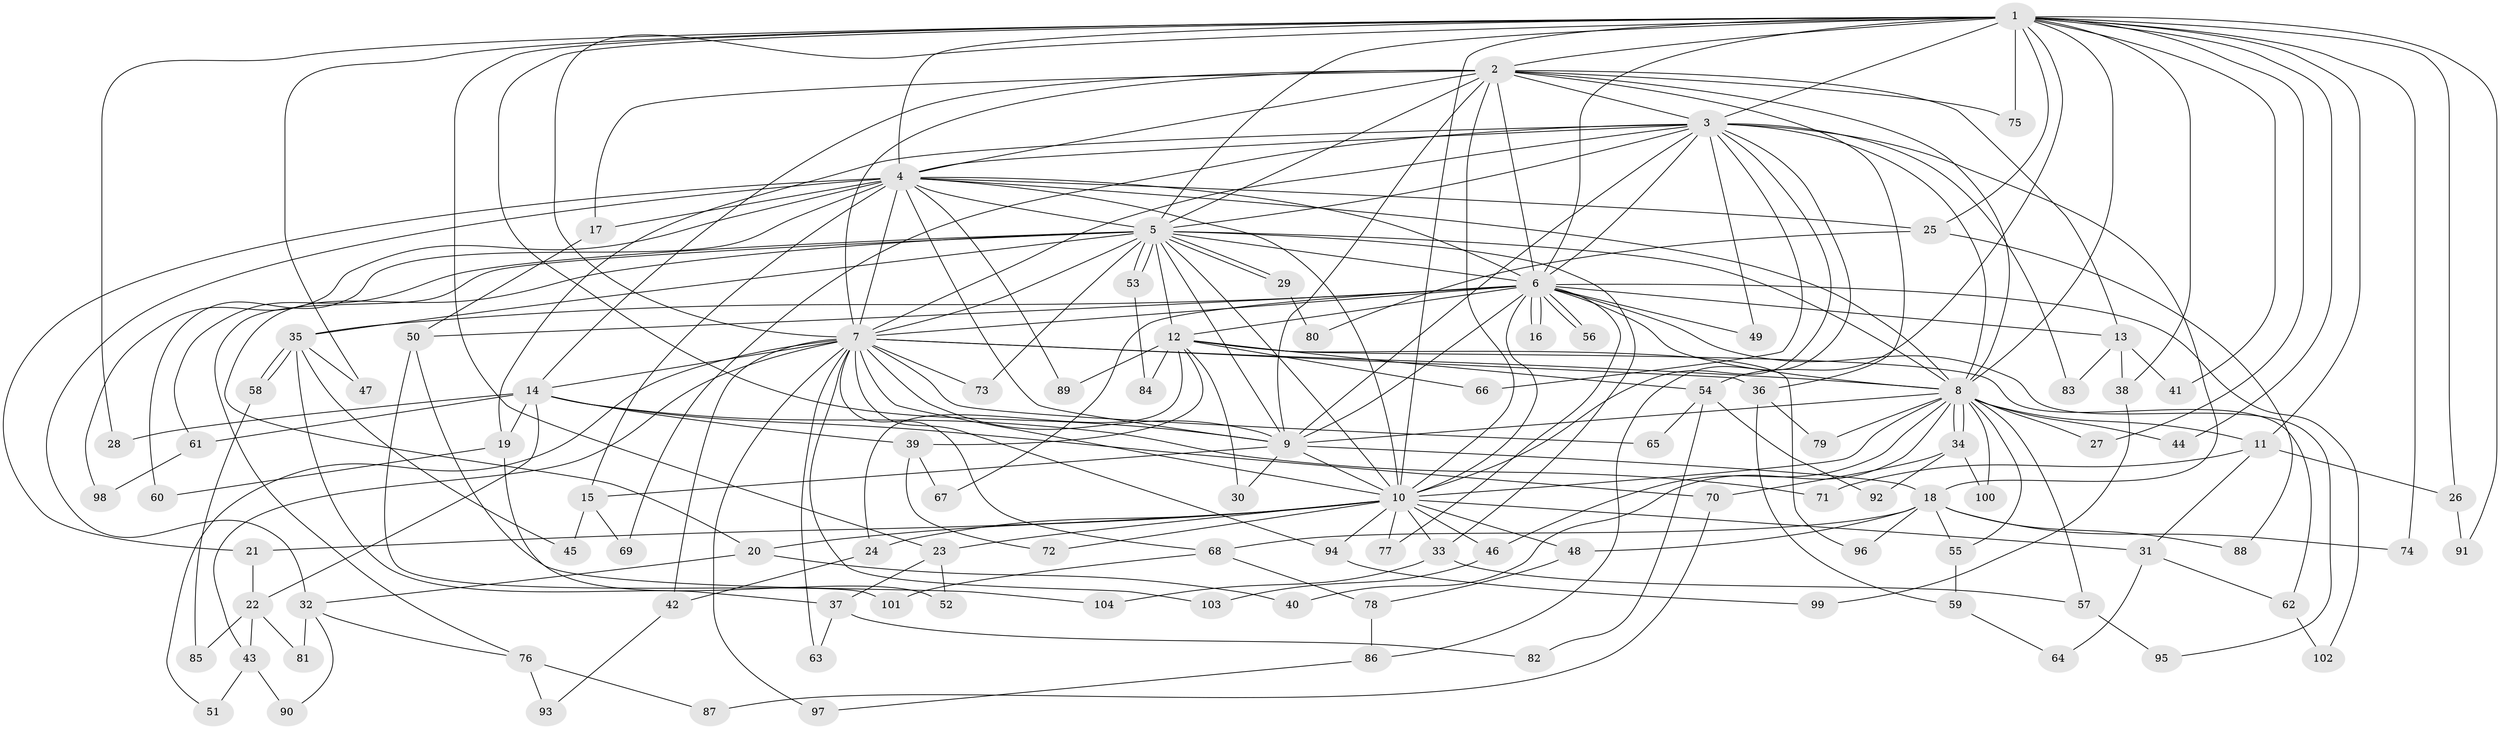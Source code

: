 // Generated by graph-tools (version 1.1) at 2025/49/03/09/25 03:49:28]
// undirected, 104 vertices, 233 edges
graph export_dot {
graph [start="1"]
  node [color=gray90,style=filled];
  1;
  2;
  3;
  4;
  5;
  6;
  7;
  8;
  9;
  10;
  11;
  12;
  13;
  14;
  15;
  16;
  17;
  18;
  19;
  20;
  21;
  22;
  23;
  24;
  25;
  26;
  27;
  28;
  29;
  30;
  31;
  32;
  33;
  34;
  35;
  36;
  37;
  38;
  39;
  40;
  41;
  42;
  43;
  44;
  45;
  46;
  47;
  48;
  49;
  50;
  51;
  52;
  53;
  54;
  55;
  56;
  57;
  58;
  59;
  60;
  61;
  62;
  63;
  64;
  65;
  66;
  67;
  68;
  69;
  70;
  71;
  72;
  73;
  74;
  75;
  76;
  77;
  78;
  79;
  80;
  81;
  82;
  83;
  84;
  85;
  86;
  87;
  88;
  89;
  90;
  91;
  92;
  93;
  94;
  95;
  96;
  97;
  98;
  99;
  100;
  101;
  102;
  103;
  104;
  1 -- 2;
  1 -- 3;
  1 -- 4;
  1 -- 5;
  1 -- 6;
  1 -- 7;
  1 -- 8;
  1 -- 9;
  1 -- 10;
  1 -- 11;
  1 -- 23;
  1 -- 25;
  1 -- 26;
  1 -- 27;
  1 -- 28;
  1 -- 38;
  1 -- 41;
  1 -- 44;
  1 -- 47;
  1 -- 54;
  1 -- 74;
  1 -- 75;
  1 -- 91;
  2 -- 3;
  2 -- 4;
  2 -- 5;
  2 -- 6;
  2 -- 7;
  2 -- 8;
  2 -- 9;
  2 -- 10;
  2 -- 13;
  2 -- 14;
  2 -- 17;
  2 -- 36;
  2 -- 75;
  3 -- 4;
  3 -- 5;
  3 -- 6;
  3 -- 7;
  3 -- 8;
  3 -- 9;
  3 -- 10;
  3 -- 18;
  3 -- 19;
  3 -- 49;
  3 -- 66;
  3 -- 69;
  3 -- 83;
  3 -- 86;
  4 -- 5;
  4 -- 6;
  4 -- 7;
  4 -- 8;
  4 -- 9;
  4 -- 10;
  4 -- 15;
  4 -- 17;
  4 -- 21;
  4 -- 25;
  4 -- 32;
  4 -- 60;
  4 -- 89;
  4 -- 98;
  5 -- 6;
  5 -- 7;
  5 -- 8;
  5 -- 9;
  5 -- 10;
  5 -- 12;
  5 -- 20;
  5 -- 29;
  5 -- 29;
  5 -- 33;
  5 -- 35;
  5 -- 53;
  5 -- 53;
  5 -- 61;
  5 -- 73;
  5 -- 76;
  6 -- 7;
  6 -- 8;
  6 -- 9;
  6 -- 10;
  6 -- 12;
  6 -- 13;
  6 -- 16;
  6 -- 16;
  6 -- 35;
  6 -- 49;
  6 -- 50;
  6 -- 56;
  6 -- 56;
  6 -- 67;
  6 -- 77;
  6 -- 95;
  6 -- 102;
  7 -- 8;
  7 -- 9;
  7 -- 10;
  7 -- 14;
  7 -- 36;
  7 -- 42;
  7 -- 43;
  7 -- 51;
  7 -- 63;
  7 -- 65;
  7 -- 68;
  7 -- 73;
  7 -- 94;
  7 -- 97;
  7 -- 103;
  8 -- 9;
  8 -- 10;
  8 -- 11;
  8 -- 27;
  8 -- 34;
  8 -- 34;
  8 -- 40;
  8 -- 44;
  8 -- 46;
  8 -- 55;
  8 -- 57;
  8 -- 79;
  8 -- 100;
  9 -- 10;
  9 -- 15;
  9 -- 18;
  9 -- 30;
  10 -- 20;
  10 -- 21;
  10 -- 23;
  10 -- 24;
  10 -- 31;
  10 -- 33;
  10 -- 46;
  10 -- 48;
  10 -- 72;
  10 -- 77;
  10 -- 94;
  11 -- 26;
  11 -- 31;
  11 -- 71;
  12 -- 24;
  12 -- 30;
  12 -- 39;
  12 -- 54;
  12 -- 62;
  12 -- 66;
  12 -- 84;
  12 -- 89;
  12 -- 96;
  13 -- 38;
  13 -- 41;
  13 -- 83;
  14 -- 19;
  14 -- 22;
  14 -- 28;
  14 -- 39;
  14 -- 61;
  14 -- 70;
  14 -- 71;
  15 -- 45;
  15 -- 69;
  17 -- 50;
  18 -- 48;
  18 -- 55;
  18 -- 68;
  18 -- 74;
  18 -- 88;
  18 -- 96;
  19 -- 52;
  19 -- 60;
  20 -- 32;
  20 -- 40;
  21 -- 22;
  22 -- 43;
  22 -- 81;
  22 -- 85;
  23 -- 37;
  23 -- 52;
  24 -- 42;
  25 -- 80;
  25 -- 88;
  26 -- 91;
  29 -- 80;
  31 -- 62;
  31 -- 64;
  32 -- 76;
  32 -- 81;
  32 -- 90;
  33 -- 57;
  33 -- 104;
  34 -- 70;
  34 -- 92;
  34 -- 100;
  35 -- 37;
  35 -- 45;
  35 -- 47;
  35 -- 58;
  35 -- 58;
  36 -- 59;
  36 -- 79;
  37 -- 63;
  37 -- 82;
  38 -- 99;
  39 -- 67;
  39 -- 72;
  42 -- 93;
  43 -- 51;
  43 -- 90;
  46 -- 103;
  48 -- 78;
  50 -- 101;
  50 -- 104;
  53 -- 84;
  54 -- 65;
  54 -- 82;
  54 -- 92;
  55 -- 59;
  57 -- 95;
  58 -- 85;
  59 -- 64;
  61 -- 98;
  62 -- 102;
  68 -- 78;
  68 -- 101;
  70 -- 87;
  76 -- 87;
  76 -- 93;
  78 -- 86;
  86 -- 97;
  94 -- 99;
}
